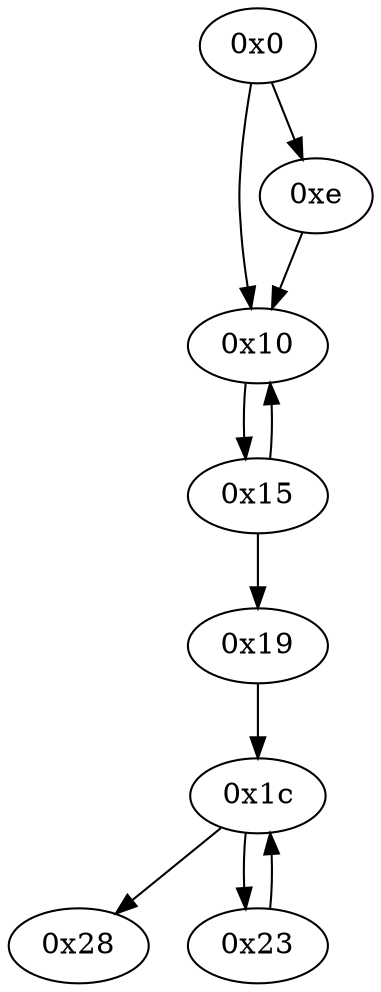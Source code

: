 digraph basic_blocks {
	"0x0" -> "0x10"
	"0x0" -> "0xe"
	"0xe" -> "0x10"
	"0x10" -> "0x15"
	"0x15" -> "0x10"
	"0x15" -> "0x19"
	"0x19" -> "0x1c"
	"0x1c" -> "0x28"
	"0x1c" -> "0x23"
	"0x23" -> "0x1c"
}
